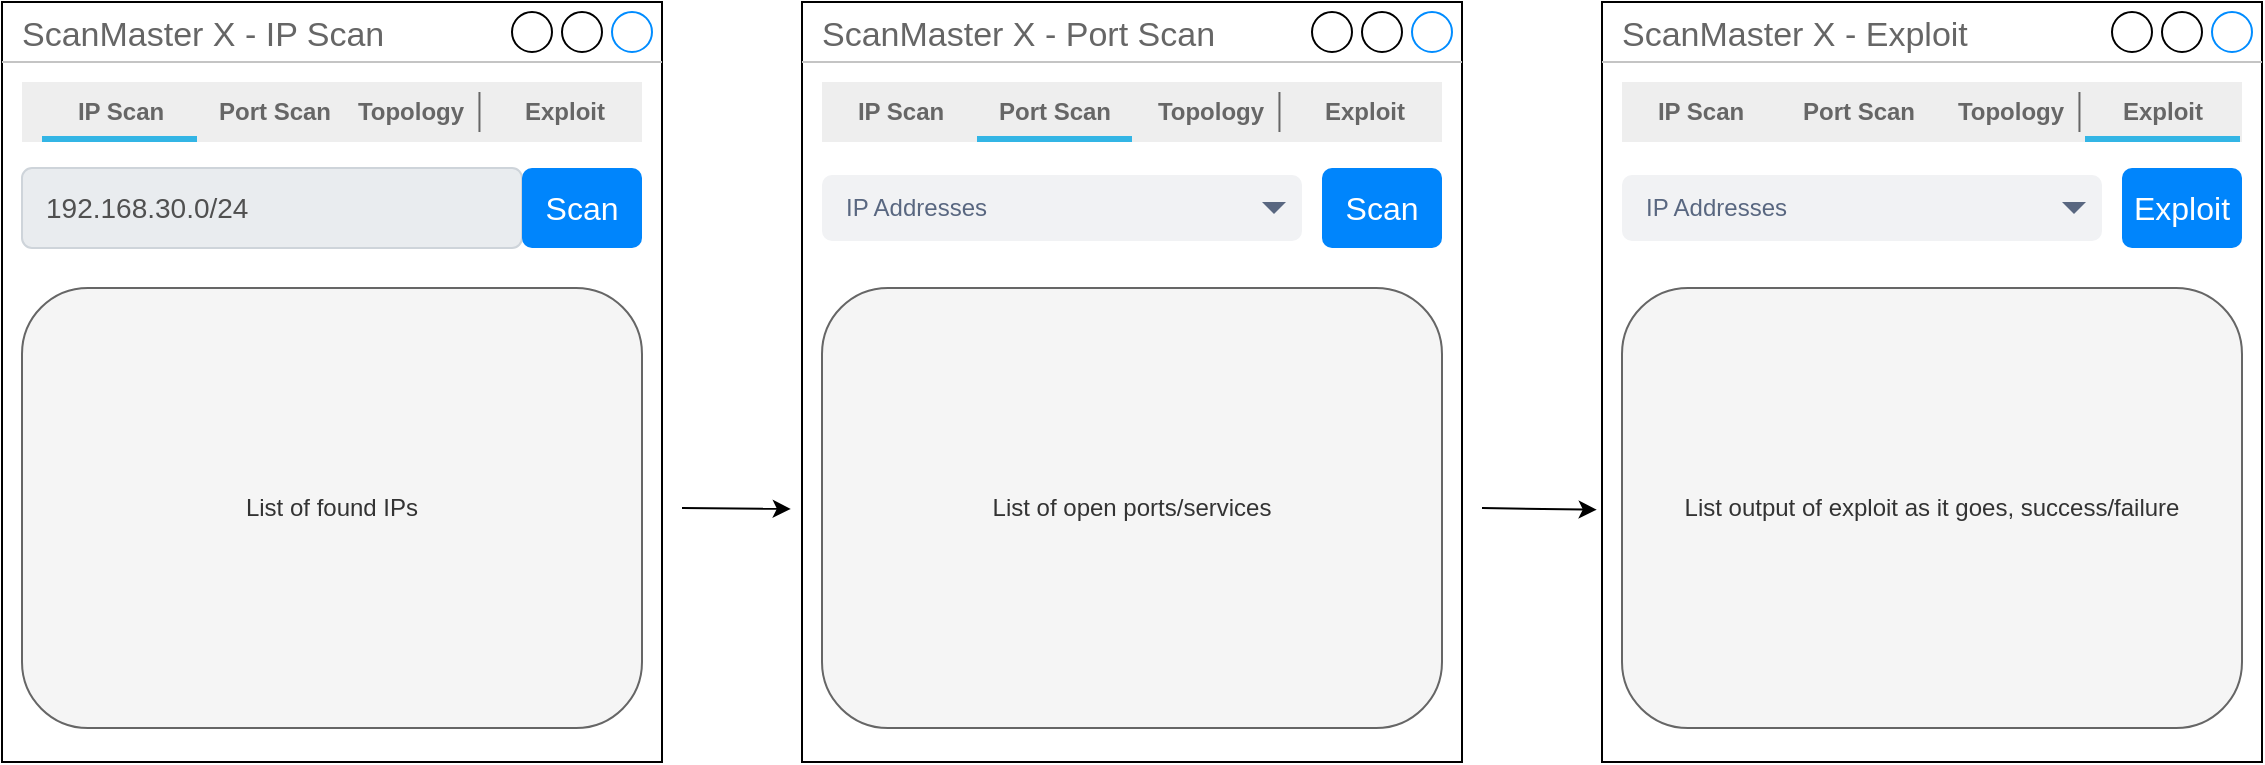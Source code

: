 <mxfile version="24.2.5" type="device">
  <diagram name="Page-1" id="03018318-947c-dd8e-b7a3-06fadd420f32">
    <mxGraphModel dx="527" dy="926" grid="1" gridSize="10" guides="1" tooltips="1" connect="1" arrows="1" fold="1" page="1" pageScale="1" pageWidth="1100" pageHeight="850" background="none" math="0" shadow="0">
      <root>
        <mxCell id="0" />
        <mxCell id="1" parent="0" />
        <mxCell id="af4oEK7Usk6lk2g7xirI-20" value="ScanMaster X - IP Scan" style="strokeWidth=1;shadow=0;dashed=0;align=center;html=1;shape=mxgraph.mockup.containers.window;align=left;verticalAlign=top;spacingLeft=8;strokeColor2=#008cff;strokeColor3=#c4c4c4;fontColor=#666666;mainText=;fontSize=17;labelBackgroundColor=none;whiteSpace=wrap;" parent="1" vertex="1">
          <mxGeometry x="40" y="40" width="330" height="380" as="geometry" />
        </mxCell>
        <mxCell id="af4oEK7Usk6lk2g7xirI-13" value="192.168.30.0/24" style="html=1;shadow=0;dashed=0;shape=mxgraph.bootstrap.rrect;rSize=5;strokeColor=#CED4DA;strokeWidth=1;fillColor=#E9ECEF;fontColor=#505050;whiteSpace=wrap;align=left;verticalAlign=middle;spacingLeft=10;fontSize=14;" parent="1" vertex="1">
          <mxGeometry x="50" y="123" width="250" height="40" as="geometry" />
        </mxCell>
        <mxCell id="af4oEK7Usk6lk2g7xirI-22" value="Scan" style="html=1;shadow=0;dashed=0;shape=mxgraph.bootstrap.rrect;rSize=5;strokeColor=none;strokeWidth=1;fillColor=#0085FC;fontColor=#FFFFFF;whiteSpace=wrap;align=center;verticalAlign=middle;spacingLeft=0;fontStyle=0;fontSize=16;spacing=5;" parent="1" vertex="1">
          <mxGeometry x="300" y="123" width="60" height="40" as="geometry" />
        </mxCell>
        <mxCell id="af4oEK7Usk6lk2g7xirI-23" value="List of found IPs" style="rounded=1;whiteSpace=wrap;html=1;fillColor=#f5f5f5;fontColor=#333333;strokeColor=#666666;" parent="1" vertex="1">
          <mxGeometry x="50" y="183" width="310" height="220" as="geometry" />
        </mxCell>
        <mxCell id="af4oEK7Usk6lk2g7xirI-24" value="ScanMaster X - Port Scan" style="strokeWidth=1;shadow=0;dashed=0;align=center;html=1;shape=mxgraph.mockup.containers.window;align=left;verticalAlign=top;spacingLeft=8;strokeColor2=#008cff;strokeColor3=#c4c4c4;fontColor=#666666;mainText=;fontSize=17;labelBackgroundColor=none;whiteSpace=wrap;" parent="1" vertex="1">
          <mxGeometry x="440" y="40" width="330" height="380" as="geometry" />
        </mxCell>
        <mxCell id="af4oEK7Usk6lk2g7xirI-31" value="Scan" style="html=1;shadow=0;dashed=0;shape=mxgraph.bootstrap.rrect;rSize=5;strokeColor=none;strokeWidth=1;fillColor=#0085FC;fontColor=#FFFFFF;whiteSpace=wrap;align=center;verticalAlign=middle;spacingLeft=0;fontStyle=0;fontSize=16;spacing=5;" parent="1" vertex="1">
          <mxGeometry x="700" y="123" width="60" height="40" as="geometry" />
        </mxCell>
        <mxCell id="af4oEK7Usk6lk2g7xirI-32" value="List of open ports/services" style="rounded=1;whiteSpace=wrap;html=1;fillColor=#f5f5f5;fontColor=#333333;strokeColor=#666666;" parent="1" vertex="1">
          <mxGeometry x="450" y="183" width="310" height="220" as="geometry" />
        </mxCell>
        <mxCell id="af4oEK7Usk6lk2g7xirI-33" value="ScanMaster X - Exploit" style="strokeWidth=1;shadow=0;dashed=0;align=center;html=1;shape=mxgraph.mockup.containers.window;align=left;verticalAlign=top;spacingLeft=8;strokeColor2=#008cff;strokeColor3=#c4c4c4;fontColor=#666666;mainText=;fontSize=17;labelBackgroundColor=none;whiteSpace=wrap;" parent="1" vertex="1">
          <mxGeometry x="840" y="40" width="330" height="380" as="geometry" />
        </mxCell>
        <mxCell id="af4oEK7Usk6lk2g7xirI-40" value="Exploit" style="html=1;shadow=0;dashed=0;shape=mxgraph.bootstrap.rrect;rSize=5;strokeColor=none;strokeWidth=1;fillColor=#0085FC;fontColor=#FFFFFF;whiteSpace=wrap;align=center;verticalAlign=middle;spacingLeft=0;fontStyle=0;fontSize=16;spacing=5;" parent="1" vertex="1">
          <mxGeometry x="1100" y="123" width="60" height="40" as="geometry" />
        </mxCell>
        <mxCell id="af4oEK7Usk6lk2g7xirI-41" value="List output of exploit as it goes, success/failure" style="rounded=1;whiteSpace=wrap;html=1;fillColor=#f5f5f5;fontColor=#333333;strokeColor=#666666;" parent="1" vertex="1">
          <mxGeometry x="850" y="183" width="310" height="220" as="geometry" />
        </mxCell>
        <mxCell id="sr_4_iSAIX6MinIbNjUO-1" value="IP Addresses" style="rounded=1;fillColor=#F1F2F4;strokeColor=none;html=1;whiteSpace=wrap;fontColor=#596780;align=left;fontSize=12;spacingLeft=10;sketch=0;" vertex="1" parent="1">
          <mxGeometry x="450" y="126.5" width="240" height="33" as="geometry" />
        </mxCell>
        <mxCell id="sr_4_iSAIX6MinIbNjUO-2" value="" style="shape=triangle;direction=south;fillColor=#596780;strokeColor=none;html=1;sketch=0;" vertex="1" parent="sr_4_iSAIX6MinIbNjUO-1">
          <mxGeometry x="1" y="0.5" width="12" height="6" relative="1" as="geometry">
            <mxPoint x="-20" y="-3" as="offset" />
          </mxGeometry>
        </mxCell>
        <mxCell id="sr_4_iSAIX6MinIbNjUO-3" value="IP Addresses" style="rounded=1;fillColor=#F1F2F4;strokeColor=none;html=1;whiteSpace=wrap;fontColor=#596780;align=left;fontSize=12;spacingLeft=10;sketch=0;" vertex="1" parent="1">
          <mxGeometry x="850" y="126.5" width="240" height="33" as="geometry" />
        </mxCell>
        <mxCell id="sr_4_iSAIX6MinIbNjUO-4" value="" style="shape=triangle;direction=south;fillColor=#596780;strokeColor=none;html=1;sketch=0;" vertex="1" parent="sr_4_iSAIX6MinIbNjUO-3">
          <mxGeometry x="1" y="0.5" width="12" height="6" relative="1" as="geometry">
            <mxPoint x="-20" y="-3" as="offset" />
          </mxGeometry>
        </mxCell>
        <mxCell id="sr_4_iSAIX6MinIbNjUO-8" style="edgeStyle=orthogonalEdgeStyle;rounded=0;orthogonalLoop=1;jettySize=auto;html=1;entryX=-0.017;entryY=0.667;entryDx=0;entryDy=0;entryPerimeter=0;" edge="1" parent="1" target="af4oEK7Usk6lk2g7xirI-24">
          <mxGeometry relative="1" as="geometry">
            <mxPoint x="380" y="293" as="sourcePoint" />
          </mxGeometry>
        </mxCell>
        <mxCell id="sr_4_iSAIX6MinIbNjUO-9" style="edgeStyle=orthogonalEdgeStyle;rounded=0;orthogonalLoop=1;jettySize=auto;html=1;entryX=-0.008;entryY=0.668;entryDx=0;entryDy=0;entryPerimeter=0;" edge="1" parent="1" target="af4oEK7Usk6lk2g7xirI-33">
          <mxGeometry relative="1" as="geometry">
            <mxPoint x="780" y="293" as="sourcePoint" />
          </mxGeometry>
        </mxCell>
        <mxCell id="sr_4_iSAIX6MinIbNjUO-15" value="" style="strokeWidth=1;html=1;shadow=0;dashed=0;shape=mxgraph.android.rrect;rSize=0;fillColor=#eeeeee;strokeColor=none;container=0;" vertex="1" parent="1">
          <mxGeometry x="50" y="80" width="310" height="30" as="geometry" />
        </mxCell>
        <mxCell id="sr_4_iSAIX6MinIbNjUO-22" value="" style="strokeWidth=1;html=1;shadow=0;dashed=0;shape=mxgraph.android.rrect;rSize=0;fillColor=#eeeeee;strokeColor=none;" vertex="1" parent="1">
          <mxGeometry x="450" y="80" width="310" height="30" as="geometry" />
        </mxCell>
        <mxCell id="sr_4_iSAIX6MinIbNjUO-23" value="IP Scan" style="strokeWidth=1;html=1;shadow=0;dashed=0;shape=mxgraph.android.anchor;fontStyle=1;fontColor=#666666;" vertex="1" parent="sr_4_iSAIX6MinIbNjUO-22">
          <mxGeometry width="77.5" height="30" as="geometry" />
        </mxCell>
        <mxCell id="sr_4_iSAIX6MinIbNjUO-24" value="Port Scan" style="strokeWidth=1;html=1;shadow=0;dashed=0;shape=mxgraph.android.rrect;rSize=0;fontStyle=1;fillColor=none;strokeColor=none;fontColor=#666666;" vertex="1" parent="sr_4_iSAIX6MinIbNjUO-22">
          <mxGeometry x="77.5" width="77.5" height="30" as="geometry" />
        </mxCell>
        <mxCell id="sr_4_iSAIX6MinIbNjUO-25" value="" style="strokeWidth=1;html=1;shadow=0;dashed=0;shape=mxgraph.android.rrect;rSize=0;fillColor=#33b5e5;strokeColor=none;" vertex="1" parent="sr_4_iSAIX6MinIbNjUO-24">
          <mxGeometry y="27" width="77.5" height="3" as="geometry" />
        </mxCell>
        <mxCell id="sr_4_iSAIX6MinIbNjUO-26" value="Topology" style="strokeWidth=1;html=1;shadow=0;dashed=0;shape=mxgraph.android.anchor;fontStyle=1;fontColor=#666666;" vertex="1" parent="sr_4_iSAIX6MinIbNjUO-22">
          <mxGeometry x="155.0" width="77.5" height="30" as="geometry" />
        </mxCell>
        <mxCell id="sr_4_iSAIX6MinIbNjUO-27" value="Exploit" style="strokeWidth=1;html=1;shadow=0;dashed=0;shape=mxgraph.android.anchor;fontStyle=1;fontColor=#666666;" vertex="1" parent="sr_4_iSAIX6MinIbNjUO-22">
          <mxGeometry x="232.5" width="77.5" height="30" as="geometry" />
        </mxCell>
        <mxCell id="sr_4_iSAIX6MinIbNjUO-28" value="" style="shape=line;strokeColor=#666666;direction=south;" vertex="1" parent="sr_4_iSAIX6MinIbNjUO-22">
          <mxGeometry x="220.351" y="5" width="16.757" height="20" as="geometry" />
        </mxCell>
        <mxCell id="sr_4_iSAIX6MinIbNjUO-30" value="" style="strokeWidth=1;html=1;shadow=0;dashed=0;shape=mxgraph.android.rrect;rSize=0;fillColor=#eeeeee;strokeColor=none;container=0;" vertex="1" parent="1">
          <mxGeometry x="850" y="80" width="310" height="30" as="geometry" />
        </mxCell>
        <mxCell id="sr_4_iSAIX6MinIbNjUO-16" value="Port Scan" style="strokeWidth=1;html=1;shadow=0;dashed=0;shape=mxgraph.android.anchor;fontStyle=1;fontColor=#666666;" vertex="1" parent="1">
          <mxGeometry x="137" y="80" width="77.5" height="30" as="geometry" />
        </mxCell>
        <mxCell id="sr_4_iSAIX6MinIbNjUO-17" value="IP Scan" style="strokeWidth=1;html=1;shadow=0;dashed=0;shape=mxgraph.android.rrect;rSize=0;fontStyle=1;fillColor=none;strokeColor=none;fontColor=#666666;" vertex="1" parent="1">
          <mxGeometry x="60.0" y="80" width="77.5" height="30" as="geometry" />
        </mxCell>
        <mxCell id="sr_4_iSAIX6MinIbNjUO-18" value="" style="strokeWidth=1;html=1;shadow=0;dashed=0;shape=mxgraph.android.rrect;rSize=0;fillColor=#33b5e5;strokeColor=none;" vertex="1" parent="sr_4_iSAIX6MinIbNjUO-17">
          <mxGeometry y="27" width="77.5" height="3" as="geometry" />
        </mxCell>
        <mxCell id="sr_4_iSAIX6MinIbNjUO-19" value="Topology" style="strokeWidth=1;html=1;shadow=0;dashed=0;shape=mxgraph.android.anchor;fontStyle=1;fontColor=#666666;" vertex="1" parent="1">
          <mxGeometry x="205.0" y="80" width="77.5" height="30" as="geometry" />
        </mxCell>
        <mxCell id="sr_4_iSAIX6MinIbNjUO-20" value="Exploit" style="strokeWidth=1;html=1;shadow=0;dashed=0;shape=mxgraph.android.anchor;fontStyle=1;fontColor=#666666;" vertex="1" parent="1">
          <mxGeometry x="282.5" y="80" width="77.5" height="30" as="geometry" />
        </mxCell>
        <mxCell id="sr_4_iSAIX6MinIbNjUO-21" value="" style="shape=line;strokeColor=#666666;direction=south;" vertex="1" parent="1">
          <mxGeometry x="270.351" y="85" width="16.757" height="20" as="geometry" />
        </mxCell>
        <mxCell id="sr_4_iSAIX6MinIbNjUO-31" value="IP Scan" style="strokeWidth=1;html=1;shadow=0;dashed=0;shape=mxgraph.android.anchor;fontStyle=1;fontColor=#666666;" vertex="1" parent="1">
          <mxGeometry x="850" y="80" width="77.5" height="30" as="geometry" />
        </mxCell>
        <mxCell id="sr_4_iSAIX6MinIbNjUO-32" value="Exploit" style="strokeWidth=1;html=1;shadow=0;dashed=0;shape=mxgraph.android.rrect;rSize=0;fontStyle=1;fillColor=none;strokeColor=none;fontColor=#666666;" vertex="1" parent="1">
          <mxGeometry x="1081.5" y="80" width="77.5" height="30" as="geometry" />
        </mxCell>
        <mxCell id="sr_4_iSAIX6MinIbNjUO-33" value="" style="strokeWidth=1;html=1;shadow=0;dashed=0;shape=mxgraph.android.rrect;rSize=0;fillColor=#33b5e5;strokeColor=none;" vertex="1" parent="sr_4_iSAIX6MinIbNjUO-32">
          <mxGeometry y="27" width="77.5" height="3" as="geometry" />
        </mxCell>
        <mxCell id="sr_4_iSAIX6MinIbNjUO-34" value="Topology" style="strokeWidth=1;html=1;shadow=0;dashed=0;shape=mxgraph.android.anchor;fontStyle=1;fontColor=#666666;" vertex="1" parent="1">
          <mxGeometry x="1005" y="80" width="77.5" height="30" as="geometry" />
        </mxCell>
        <mxCell id="sr_4_iSAIX6MinIbNjUO-35" value="Port Scan" style="strokeWidth=1;html=1;shadow=0;dashed=0;shape=mxgraph.android.anchor;fontStyle=1;fontColor=#666666;" vertex="1" parent="1">
          <mxGeometry x="929.5" y="80" width="77.5" height="30" as="geometry" />
        </mxCell>
        <mxCell id="sr_4_iSAIX6MinIbNjUO-36" value="" style="shape=line;strokeColor=#666666;direction=south;" vertex="1" parent="1">
          <mxGeometry x="1070.351" y="85" width="16.757" height="20" as="geometry" />
        </mxCell>
      </root>
    </mxGraphModel>
  </diagram>
</mxfile>
